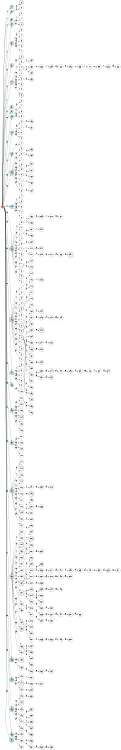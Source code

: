 digraph APTA {
__start0 [label="" shape="none"];

rankdir=LR;
size="8,5";

s0 [style="filled", color="black", fillcolor="#ff817b" shape="circle", label="0"];
s1 [style="rounded,filled", color="black", fillcolor="powderblue" shape="doublecircle", label="1"];
s2 [style="filled", color="black", fillcolor="powderblue" shape="circle", label="2"];
s3 [style="filled", color="black", fillcolor="powderblue" shape="circle", label="3"];
s4 [style="rounded,filled", color="black", fillcolor="powderblue" shape="doublecircle", label="4"];
s5 [style="rounded,filled", color="black", fillcolor="powderblue" shape="doublecircle", label="5"];
s6 [style="rounded,filled", color="black", fillcolor="powderblue" shape="doublecircle", label="6"];
s7 [style="rounded,filled", color="black", fillcolor="powderblue" shape="doublecircle", label="7"];
s8 [style="rounded,filled", color="black", fillcolor="powderblue" shape="doublecircle", label="8"];
s9 [style="filled", color="black", fillcolor="powderblue" shape="circle", label="9"];
s10 [style="filled", color="black", fillcolor="powderblue" shape="circle", label="10"];
s11 [style="filled", color="black", fillcolor="powderblue" shape="circle", label="11"];
s12 [style="filled", color="black", fillcolor="powderblue" shape="circle", label="12"];
s13 [style="rounded,filled", color="black", fillcolor="powderblue" shape="doublecircle", label="13"];
s14 [style="filled", color="black", fillcolor="powderblue" shape="circle", label="14"];
s15 [style="rounded,filled", color="black", fillcolor="powderblue" shape="doublecircle", label="15"];
s16 [style="rounded,filled", color="black", fillcolor="powderblue" shape="doublecircle", label="16"];
s17 [style="filled", color="black", fillcolor="powderblue" shape="circle", label="17"];
s18 [style="filled", color="black", fillcolor="powderblue" shape="circle", label="18"];
s19 [style="filled", color="black", fillcolor="powderblue" shape="circle", label="19"];
s20 [style="filled", color="black", fillcolor="powderblue" shape="circle", label="20"];
s21 [style="rounded,filled", color="black", fillcolor="powderblue" shape="doublecircle", label="21"];
s22 [style="rounded,filled", color="black", fillcolor="powderblue" shape="doublecircle", label="22"];
s23 [style="rounded,filled", color="black", fillcolor="powderblue" shape="doublecircle", label="23"];
s24 [style="rounded,filled", color="black", fillcolor="powderblue" shape="doublecircle", label="24"];
s25 [style="rounded,filled", color="black", fillcolor="powderblue" shape="doublecircle", label="25"];
s26 [style="filled", color="black", fillcolor="powderblue" shape="circle", label="26"];
s27 [style="rounded,filled", color="black", fillcolor="powderblue" shape="doublecircle", label="27"];
s28 [style="rounded,filled", color="black", fillcolor="white" shape="doublecircle", label="28"];
s29 [style="filled", color="black", fillcolor="white" shape="circle", label="29"];
s30 [style="filled", color="black", fillcolor="white" shape="circle", label="30"];
s31 [style="filled", color="black", fillcolor="white" shape="circle", label="31"];
s32 [style="rounded,filled", color="black", fillcolor="white" shape="doublecircle", label="32"];
s33 [style="filled", color="black", fillcolor="white" shape="circle", label="33"];
s34 [style="filled", color="black", fillcolor="white" shape="circle", label="34"];
s35 [style="filled", color="black", fillcolor="white" shape="circle", label="35"];
s36 [style="filled", color="black", fillcolor="white" shape="circle", label="36"];
s37 [style="filled", color="black", fillcolor="white" shape="circle", label="37"];
s38 [style="rounded,filled", color="black", fillcolor="white" shape="doublecircle", label="38"];
s39 [style="filled", color="black", fillcolor="white" shape="circle", label="39"];
s40 [style="rounded,filled", color="black", fillcolor="white" shape="doublecircle", label="40"];
s41 [style="filled", color="black", fillcolor="white" shape="circle", label="41"];
s42 [style="filled", color="black", fillcolor="white" shape="circle", label="42"];
s43 [style="filled", color="black", fillcolor="white" shape="circle", label="43"];
s44 [style="filled", color="black", fillcolor="white" shape="circle", label="44"];
s45 [style="rounded,filled", color="black", fillcolor="white" shape="doublecircle", label="45"];
s46 [style="filled", color="black", fillcolor="white" shape="circle", label="46"];
s47 [style="filled", color="black", fillcolor="white" shape="circle", label="47"];
s48 [style="filled", color="black", fillcolor="white" shape="circle", label="48"];
s49 [style="filled", color="black", fillcolor="white" shape="circle", label="49"];
s50 [style="filled", color="black", fillcolor="white" shape="circle", label="50"];
s51 [style="filled", color="black", fillcolor="white" shape="circle", label="51"];
s52 [style="filled", color="black", fillcolor="white" shape="circle", label="52"];
s53 [style="filled", color="black", fillcolor="white" shape="circle", label="53"];
s54 [style="filled", color="black", fillcolor="white" shape="circle", label="54"];
s55 [style="filled", color="black", fillcolor="white" shape="circle", label="55"];
s56 [style="filled", color="black", fillcolor="white" shape="circle", label="56"];
s57 [style="filled", color="black", fillcolor="white" shape="circle", label="57"];
s58 [style="filled", color="black", fillcolor="white" shape="circle", label="58"];
s59 [style="filled", color="black", fillcolor="white" shape="circle", label="59"];
s60 [style="filled", color="black", fillcolor="white" shape="circle", label="60"];
s61 [style="filled", color="black", fillcolor="white" shape="circle", label="61"];
s62 [style="filled", color="black", fillcolor="white" shape="circle", label="62"];
s63 [style="filled", color="black", fillcolor="white" shape="circle", label="63"];
s64 [style="filled", color="black", fillcolor="white" shape="circle", label="64"];
s65 [style="filled", color="black", fillcolor="white" shape="circle", label="65"];
s66 [style="filled", color="black", fillcolor="white" shape="circle", label="66"];
s67 [style="filled", color="black", fillcolor="white" shape="circle", label="67"];
s68 [style="filled", color="black", fillcolor="white" shape="circle", label="68"];
s69 [style="filled", color="black", fillcolor="white" shape="circle", label="69"];
s70 [style="filled", color="black", fillcolor="white" shape="circle", label="70"];
s71 [style="filled", color="black", fillcolor="white" shape="circle", label="71"];
s72 [style="filled", color="black", fillcolor="white" shape="circle", label="72"];
s73 [style="filled", color="black", fillcolor="white" shape="circle", label="73"];
s74 [style="filled", color="black", fillcolor="white" shape="circle", label="74"];
s75 [style="filled", color="black", fillcolor="white" shape="circle", label="75"];
s76 [style="filled", color="black", fillcolor="white" shape="circle", label="76"];
s77 [style="rounded,filled", color="black", fillcolor="white" shape="doublecircle", label="77"];
s78 [style="filled", color="black", fillcolor="white" shape="circle", label="78"];
s79 [style="rounded,filled", color="black", fillcolor="white" shape="doublecircle", label="79"];
s80 [style="filled", color="black", fillcolor="white" shape="circle", label="80"];
s81 [style="filled", color="black", fillcolor="white" shape="circle", label="81"];
s82 [style="filled", color="black", fillcolor="white" shape="circle", label="82"];
s83 [style="filled", color="black", fillcolor="white" shape="circle", label="83"];
s84 [style="filled", color="black", fillcolor="white" shape="circle", label="84"];
s85 [style="rounded,filled", color="black", fillcolor="white" shape="doublecircle", label="85"];
s86 [style="filled", color="black", fillcolor="white" shape="circle", label="86"];
s87 [style="filled", color="black", fillcolor="white" shape="circle", label="87"];
s88 [style="rounded,filled", color="black", fillcolor="white" shape="doublecircle", label="88"];
s89 [style="rounded,filled", color="black", fillcolor="white" shape="doublecircle", label="89"];
s90 [style="rounded,filled", color="black", fillcolor="white" shape="doublecircle", label="90"];
s91 [style="filled", color="black", fillcolor="white" shape="circle", label="91"];
s92 [style="rounded,filled", color="black", fillcolor="white" shape="doublecircle", label="92"];
s93 [style="filled", color="black", fillcolor="white" shape="circle", label="93"];
s94 [style="filled", color="black", fillcolor="white" shape="circle", label="94"];
s95 [style="filled", color="black", fillcolor="white" shape="circle", label="95"];
s96 [style="filled", color="black", fillcolor="white" shape="circle", label="96"];
s97 [style="filled", color="black", fillcolor="white" shape="circle", label="97"];
s98 [style="filled", color="black", fillcolor="white" shape="circle", label="98"];
s99 [style="filled", color="black", fillcolor="white" shape="circle", label="99"];
s100 [style="filled", color="black", fillcolor="white" shape="circle", label="100"];
s101 [style="filled", color="black", fillcolor="white" shape="circle", label="101"];
s102 [style="filled", color="black", fillcolor="white" shape="circle", label="102"];
s103 [style="filled", color="black", fillcolor="white" shape="circle", label="103"];
s104 [style="rounded,filled", color="black", fillcolor="white" shape="doublecircle", label="104"];
s105 [style="filled", color="black", fillcolor="white" shape="circle", label="105"];
s106 [style="filled", color="black", fillcolor="white" shape="circle", label="106"];
s107 [style="filled", color="black", fillcolor="white" shape="circle", label="107"];
s108 [style="filled", color="black", fillcolor="white" shape="circle", label="108"];
s109 [style="filled", color="black", fillcolor="white" shape="circle", label="109"];
s110 [style="filled", color="black", fillcolor="white" shape="circle", label="110"];
s111 [style="filled", color="black", fillcolor="white" shape="circle", label="111"];
s112 [style="rounded,filled", color="black", fillcolor="white" shape="doublecircle", label="112"];
s113 [style="filled", color="black", fillcolor="white" shape="circle", label="113"];
s114 [style="filled", color="black", fillcolor="white" shape="circle", label="114"];
s115 [style="filled", color="black", fillcolor="white" shape="circle", label="115"];
s116 [style="filled", color="black", fillcolor="white" shape="circle", label="116"];
s117 [style="filled", color="black", fillcolor="white" shape="circle", label="117"];
s118 [style="filled", color="black", fillcolor="white" shape="circle", label="118"];
s119 [style="filled", color="black", fillcolor="white" shape="circle", label="119"];
s120 [style="filled", color="black", fillcolor="white" shape="circle", label="120"];
s121 [style="filled", color="black", fillcolor="white" shape="circle", label="121"];
s122 [style="filled", color="black", fillcolor="white" shape="circle", label="122"];
s123 [style="filled", color="black", fillcolor="white" shape="circle", label="123"];
s124 [style="rounded,filled", color="black", fillcolor="white" shape="doublecircle", label="124"];
s125 [style="filled", color="black", fillcolor="white" shape="circle", label="125"];
s126 [style="filled", color="black", fillcolor="white" shape="circle", label="126"];
s127 [style="filled", color="black", fillcolor="white" shape="circle", label="127"];
s128 [style="filled", color="black", fillcolor="white" shape="circle", label="128"];
s129 [style="filled", color="black", fillcolor="white" shape="circle", label="129"];
s130 [style="rounded,filled", color="black", fillcolor="white" shape="doublecircle", label="130"];
s131 [style="rounded,filled", color="black", fillcolor="white" shape="doublecircle", label="131"];
s132 [style="filled", color="black", fillcolor="white" shape="circle", label="132"];
s133 [style="filled", color="black", fillcolor="white" shape="circle", label="133"];
s134 [style="filled", color="black", fillcolor="white" shape="circle", label="134"];
s135 [style="rounded,filled", color="black", fillcolor="white" shape="doublecircle", label="135"];
s136 [style="filled", color="black", fillcolor="white" shape="circle", label="136"];
s137 [style="filled", color="black", fillcolor="white" shape="circle", label="137"];
s138 [style="rounded,filled", color="black", fillcolor="white" shape="doublecircle", label="138"];
s139 [style="filled", color="black", fillcolor="white" shape="circle", label="139"];
s140 [style="filled", color="black", fillcolor="white" shape="circle", label="140"];
s141 [style="rounded,filled", color="black", fillcolor="white" shape="doublecircle", label="141"];
s142 [style="filled", color="black", fillcolor="white" shape="circle", label="142"];
s143 [style="filled", color="black", fillcolor="white" shape="circle", label="143"];
s144 [style="rounded,filled", color="black", fillcolor="white" shape="doublecircle", label="144"];
s145 [style="filled", color="black", fillcolor="white" shape="circle", label="145"];
s146 [style="filled", color="black", fillcolor="white" shape="circle", label="146"];
s147 [style="filled", color="black", fillcolor="white" shape="circle", label="147"];
s148 [style="filled", color="black", fillcolor="white" shape="circle", label="148"];
s149 [style="filled", color="black", fillcolor="white" shape="circle", label="149"];
s150 [style="filled", color="black", fillcolor="white" shape="circle", label="150"];
s151 [style="filled", color="black", fillcolor="white" shape="circle", label="151"];
s152 [style="filled", color="black", fillcolor="white" shape="circle", label="152"];
s153 [style="filled", color="black", fillcolor="white" shape="circle", label="153"];
s154 [style="filled", color="black", fillcolor="white" shape="circle", label="154"];
s155 [style="filled", color="black", fillcolor="white" shape="circle", label="155"];
s156 [style="filled", color="black", fillcolor="white" shape="circle", label="156"];
s157 [style="filled", color="black", fillcolor="white" shape="circle", label="157"];
s158 [style="filled", color="black", fillcolor="white" shape="circle", label="158"];
s159 [style="filled", color="black", fillcolor="white" shape="circle", label="159"];
s160 [style="filled", color="black", fillcolor="white" shape="circle", label="160"];
s161 [style="filled", color="black", fillcolor="white" shape="circle", label="161"];
s162 [style="filled", color="black", fillcolor="white" shape="circle", label="162"];
s163 [style="filled", color="black", fillcolor="white" shape="circle", label="163"];
s164 [style="filled", color="black", fillcolor="white" shape="circle", label="164"];
s165 [style="filled", color="black", fillcolor="white" shape="circle", label="165"];
s166 [style="filled", color="black", fillcolor="white" shape="circle", label="166"];
s167 [style="filled", color="black", fillcolor="white" shape="circle", label="167"];
s168 [style="filled", color="black", fillcolor="white" shape="circle", label="168"];
s169 [style="filled", color="black", fillcolor="white" shape="circle", label="169"];
s170 [style="filled", color="black", fillcolor="white" shape="circle", label="170"];
s171 [style="filled", color="black", fillcolor="white" shape="circle", label="171"];
s172 [style="filled", color="black", fillcolor="white" shape="circle", label="172"];
s173 [style="filled", color="black", fillcolor="white" shape="circle", label="173"];
s174 [style="filled", color="black", fillcolor="white" shape="circle", label="174"];
s175 [style="filled", color="black", fillcolor="white" shape="circle", label="175"];
s176 [style="filled", color="black", fillcolor="white" shape="circle", label="176"];
s177 [style="filled", color="black", fillcolor="white" shape="circle", label="177"];
s178 [style="filled", color="black", fillcolor="white" shape="circle", label="178"];
s179 [style="filled", color="black", fillcolor="white" shape="circle", label="179"];
s180 [style="filled", color="black", fillcolor="white" shape="circle", label="180"];
s181 [style="filled", color="black", fillcolor="white" shape="circle", label="181"];
s182 [style="filled", color="black", fillcolor="white" shape="circle", label="182"];
s183 [style="filled", color="black", fillcolor="white" shape="circle", label="183"];
s184 [style="filled", color="black", fillcolor="white" shape="circle", label="184"];
s185 [style="filled", color="black", fillcolor="white" shape="circle", label="185"];
s186 [style="rounded,filled", color="black", fillcolor="white" shape="doublecircle", label="186"];
s187 [style="filled", color="black", fillcolor="white" shape="circle", label="187"];
s188 [style="filled", color="black", fillcolor="white" shape="circle", label="188"];
s189 [style="filled", color="black", fillcolor="white" shape="circle", label="189"];
s190 [style="filled", color="black", fillcolor="white" shape="circle", label="190"];
s191 [style="filled", color="black", fillcolor="white" shape="circle", label="191"];
s192 [style="filled", color="black", fillcolor="white" shape="circle", label="192"];
s193 [style="filled", color="black", fillcolor="white" shape="circle", label="193"];
s194 [style="filled", color="black", fillcolor="white" shape="circle", label="194"];
s195 [style="filled", color="black", fillcolor="white" shape="circle", label="195"];
s196 [style="filled", color="black", fillcolor="white" shape="circle", label="196"];
s197 [style="filled", color="black", fillcolor="white" shape="circle", label="197"];
s198 [style="rounded,filled", color="black", fillcolor="white" shape="doublecircle", label="198"];
s199 [style="filled", color="black", fillcolor="white" shape="circle", label="199"];
s200 [style="filled", color="black", fillcolor="white" shape="circle", label="200"];
s201 [style="filled", color="black", fillcolor="white" shape="circle", label="201"];
s202 [style="filled", color="black", fillcolor="white" shape="circle", label="202"];
s203 [style="filled", color="black", fillcolor="white" shape="circle", label="203"];
s204 [style="filled", color="black", fillcolor="white" shape="circle", label="204"];
s205 [style="rounded,filled", color="black", fillcolor="white" shape="doublecircle", label="205"];
s206 [style="filled", color="black", fillcolor="white" shape="circle", label="206"];
s207 [style="filled", color="black", fillcolor="white" shape="circle", label="207"];
s208 [style="filled", color="black", fillcolor="white" shape="circle", label="208"];
s209 [style="filled", color="black", fillcolor="white" shape="circle", label="209"];
s210 [style="filled", color="black", fillcolor="white" shape="circle", label="210"];
s211 [style="filled", color="black", fillcolor="white" shape="circle", label="211"];
s212 [style="filled", color="black", fillcolor="white" shape="circle", label="212"];
s213 [style="filled", color="black", fillcolor="white" shape="circle", label="213"];
s214 [style="filled", color="black", fillcolor="white" shape="circle", label="214"];
s215 [style="filled", color="black", fillcolor="white" shape="circle", label="215"];
s216 [style="filled", color="black", fillcolor="white" shape="circle", label="216"];
s217 [style="filled", color="black", fillcolor="white" shape="circle", label="217"];
s218 [style="filled", color="black", fillcolor="white" shape="circle", label="218"];
s219 [style="filled", color="black", fillcolor="white" shape="circle", label="219"];
s220 [style="filled", color="black", fillcolor="white" shape="circle", label="220"];
s221 [style="filled", color="black", fillcolor="white" shape="circle", label="221"];
s222 [style="filled", color="black", fillcolor="white" shape="circle", label="222"];
s223 [style="filled", color="black", fillcolor="white" shape="circle", label="223"];
s224 [style="filled", color="black", fillcolor="white" shape="circle", label="224"];
s225 [style="filled", color="black", fillcolor="white" shape="circle", label="225"];
s226 [style="filled", color="black", fillcolor="white" shape="circle", label="226"];
s227 [style="filled", color="black", fillcolor="white" shape="circle", label="227"];
s228 [style="filled", color="black", fillcolor="white" shape="circle", label="228"];
s229 [style="filled", color="black", fillcolor="white" shape="circle", label="229"];
s230 [style="filled", color="black", fillcolor="white" shape="circle", label="230"];
s231 [style="filled", color="black", fillcolor="white" shape="circle", label="231"];
s232 [style="filled", color="black", fillcolor="white" shape="circle", label="232"];
s233 [style="filled", color="black", fillcolor="white" shape="circle", label="233"];
s234 [style="filled", color="black", fillcolor="white" shape="circle", label="234"];
s235 [style="filled", color="black", fillcolor="white" shape="circle", label="235"];
s236 [style="filled", color="black", fillcolor="white" shape="circle", label="236"];
s237 [style="filled", color="black", fillcolor="white" shape="circle", label="237"];
s238 [style="filled", color="black", fillcolor="white" shape="circle", label="238"];
s239 [style="filled", color="black", fillcolor="white" shape="circle", label="239"];
s240 [style="filled", color="black", fillcolor="white" shape="circle", label="240"];
s241 [style="filled", color="black", fillcolor="white" shape="circle", label="241"];
s242 [style="filled", color="black", fillcolor="white" shape="circle", label="242"];
s243 [style="filled", color="black", fillcolor="white" shape="circle", label="243"];
s244 [style="filled", color="black", fillcolor="white" shape="circle", label="244"];
s245 [style="filled", color="black", fillcolor="white" shape="circle", label="245"];
s246 [style="rounded,filled", color="black", fillcolor="white" shape="doublecircle", label="246"];
s247 [style="filled", color="black", fillcolor="white" shape="circle", label="247"];
s248 [style="filled", color="black", fillcolor="white" shape="circle", label="248"];
s249 [style="filled", color="black", fillcolor="white" shape="circle", label="249"];
s250 [style="filled", color="black", fillcolor="white" shape="circle", label="250"];
s251 [style="filled", color="black", fillcolor="white" shape="circle", label="251"];
s252 [style="filled", color="black", fillcolor="white" shape="circle", label="252"];
s253 [style="filled", color="black", fillcolor="white" shape="circle", label="253"];
s254 [style="filled", color="black", fillcolor="white" shape="circle", label="254"];
s255 [style="filled", color="black", fillcolor="white" shape="circle", label="255"];
s256 [style="filled", color="black", fillcolor="white" shape="circle", label="256"];
s257 [style="filled", color="black", fillcolor="white" shape="circle", label="257"];
s258 [style="filled", color="black", fillcolor="white" shape="circle", label="258"];
s259 [style="filled", color="black", fillcolor="white" shape="circle", label="259"];
s260 [style="filled", color="black", fillcolor="white" shape="circle", label="260"];
s261 [style="filled", color="black", fillcolor="white" shape="circle", label="261"];
s262 [style="filled", color="black", fillcolor="white" shape="circle", label="262"];
s263 [style="filled", color="black", fillcolor="white" shape="circle", label="263"];
s264 [style="filled", color="black", fillcolor="white" shape="circle", label="264"];
s265 [style="filled", color="black", fillcolor="white" shape="circle", label="265"];
s266 [style="filled", color="black", fillcolor="white" shape="circle", label="266"];
s267 [style="filled", color="black", fillcolor="white" shape="circle", label="267"];
s268 [style="filled", color="black", fillcolor="white" shape="circle", label="268"];
s269 [style="filled", color="black", fillcolor="white" shape="circle", label="269"];
s270 [style="filled", color="black", fillcolor="white" shape="circle", label="270"];
s271 [style="filled", color="black", fillcolor="white" shape="circle", label="271"];
s272 [style="filled", color="black", fillcolor="white" shape="circle", label="272"];
s273 [style="filled", color="black", fillcolor="white" shape="circle", label="273"];
s274 [style="filled", color="black", fillcolor="white" shape="circle", label="274"];
s275 [style="filled", color="black", fillcolor="white" shape="circle", label="275"];
s276 [style="filled", color="black", fillcolor="white" shape="circle", label="276"];
s277 [style="filled", color="black", fillcolor="white" shape="circle", label="277"];
s278 [style="filled", color="black", fillcolor="white" shape="circle", label="278"];
s279 [style="filled", color="black", fillcolor="white" shape="circle", label="279"];
s280 [style="filled", color="black", fillcolor="white" shape="circle", label="280"];
s281 [style="filled", color="black", fillcolor="white" shape="circle", label="281"];
s282 [style="filled", color="black", fillcolor="white" shape="circle", label="282"];
s283 [style="filled", color="black", fillcolor="white" shape="circle", label="283"];
s284 [style="filled", color="black", fillcolor="white" shape="circle", label="284"];
s285 [style="filled", color="black", fillcolor="white" shape="circle", label="285"];
s286 [style="filled", color="black", fillcolor="white" shape="circle", label="286"];
s287 [style="filled", color="black", fillcolor="white" shape="circle", label="287"];
s288 [style="filled", color="black", fillcolor="white" shape="circle", label="288"];
s289 [style="filled", color="black", fillcolor="white" shape="circle", label="289"];
s290 [style="filled", color="black", fillcolor="white" shape="circle", label="290"];
s291 [style="filled", color="black", fillcolor="white" shape="circle", label="291"];
s292 [style="filled", color="black", fillcolor="white" shape="circle", label="292"];
s293 [style="filled", color="black", fillcolor="white" shape="circle", label="293"];
s294 [style="filled", color="black", fillcolor="white" shape="circle", label="294"];
s295 [style="filled", color="black", fillcolor="white" shape="circle", label="295"];
s296 [style="filled", color="black", fillcolor="white" shape="circle", label="296"];
s297 [style="rounded,filled", color="black", fillcolor="white" shape="doublecircle", label="297"];
s298 [style="filled", color="black", fillcolor="white" shape="circle", label="298"];
s299 [style="filled", color="black", fillcolor="white" shape="circle", label="299"];
s300 [style="filled", color="black", fillcolor="white" shape="circle", label="300"];
s301 [style="filled", color="black", fillcolor="white" shape="circle", label="301"];
s302 [style="filled", color="black", fillcolor="white" shape="circle", label="302"];
s303 [style="filled", color="black", fillcolor="white" shape="circle", label="303"];
s304 [style="filled", color="black", fillcolor="white" shape="circle", label="304"];
s305 [style="filled", color="black", fillcolor="white" shape="circle", label="305"];
s306 [style="filled", color="black", fillcolor="white" shape="circle", label="306"];
s307 [style="filled", color="black", fillcolor="white" shape="circle", label="307"];
s308 [style="filled", color="black", fillcolor="white" shape="circle", label="308"];
s309 [style="filled", color="black", fillcolor="white" shape="circle", label="309"];
s310 [style="filled", color="black", fillcolor="white" shape="circle", label="310"];
s311 [style="filled", color="black", fillcolor="white" shape="circle", label="311"];
s312 [style="filled", color="black", fillcolor="white" shape="circle", label="312"];
s313 [style="filled", color="black", fillcolor="white" shape="circle", label="313"];
s314 [style="filled", color="black", fillcolor="white" shape="circle", label="314"];
s315 [style="filled", color="black", fillcolor="white" shape="circle", label="315"];
s316 [style="filled", color="black", fillcolor="white" shape="circle", label="316"];
s317 [style="filled", color="black", fillcolor="white" shape="circle", label="317"];
s0 -> s1 [label="0"];
s0 -> s2 [label="1"];
s0 -> s3 [label="2"];
s0 -> s4 [label="4"];
s0 -> s5 [label="5"];
s0 -> s6 [label="6"];
s0 -> s7 [label="7"];
s0 -> s8 [label="9"];
s0 -> s9 [label="12"];
s0 -> s10 [label="13"];
s0 -> s11 [label="14"];
s0 -> s12 [label="15"];
s0 -> s13 [label="16"];
s0 -> s14 [label="17"];
s0 -> s15 [label="18"];
s0 -> s16 [label="19"];
s0 -> s17 [label="20"];
s0 -> s18 [label="21"];
s0 -> s19 [label="22"];
s0 -> s20 [label="23"];
s0 -> s21 [label="24"];
s0 -> s22 [label="25"];
s0 -> s23 [label="26"];
s0 -> s24 [label="27"];
s0 -> s25 [label="28"];
s0 -> s26 [label="29"];
s0 -> s27 [label="30"];
s2 -> s28 [label="5"];
s2 -> s29 [label="6"];
s4 -> s30 [label="7"];
s4 -> s31 [label="19"];
s4 -> s32 [label="27"];
s5 -> s33 [label="3"];
s5 -> s34 [label="16"];
s5 -> s35 [label="19"];
s5 -> s36 [label="24"];
s5 -> s37 [label="25"];
s6 -> s38 [label="28"];
s7 -> s39 [label="1"];
s7 -> s40 [label="18"];
s7 -> s41 [label="19"];
s7 -> s42 [label="22"];
s7 -> s43 [label="24"];
s7 -> s44 [label="25"];
s7 -> s45 [label="27"];
s9 -> s46 [label="9"];
s10 -> s47 [label="14"];
s10 -> s48 [label="16"];
s10 -> s49 [label="19"];
s11 -> s50 [label="5"];
s11 -> s51 [label="7"];
s11 -> s52 [label="19"];
s11 -> s53 [label="25"];
s12 -> s54 [label="19"];
s13 -> s55 [label="18"];
s13 -> s56 [label="19"];
s13 -> s57 [label="20"];
s13 -> s58 [label="23"];
s13 -> s59 [label="24"];
s13 -> s60 [label="25"];
s13 -> s61 [label="27"];
s13 -> s62 [label="28"];
s13 -> s63 [label="29"];
s14 -> s64 [label="4"];
s14 -> s65 [label="16"];
s14 -> s66 [label="18"];
s14 -> s67 [label="19"];
s14 -> s68 [label="20"];
s15 -> s69 [label="4"];
s15 -> s70 [label="5"];
s15 -> s71 [label="7"];
s15 -> s72 [label="16"];
s15 -> s73 [label="17"];
s15 -> s74 [label="19"];
s15 -> s75 [label="21"];
s15 -> s76 [label="22"];
s15 -> s77 [label="24"];
s15 -> s78 [label="25"];
s15 -> s79 [label="27"];
s15 -> s80 [label="28"];
s16 -> s81 [label="5"];
s16 -> s82 [label="7"];
s16 -> s83 [label="16"];
s16 -> s84 [label="17"];
s16 -> s85 [label="18"];
s16 -> s86 [label="20"];
s16 -> s87 [label="21"];
s16 -> s88 [label="22"];
s16 -> s89 [label="24"];
s16 -> s90 [label="25"];
s16 -> s91 [label="27"];
s16 -> s92 [label="28"];
s16 -> s93 [label="29"];
s16 -> s94 [label="31"];
s17 -> s95 [label="7"];
s17 -> s96 [label="16"];
s17 -> s97 [label="18"];
s17 -> s98 [label="19"];
s17 -> s99 [label="25"];
s18 -> s100 [label="19"];
s19 -> s101 [label="19"];
s19 -> s102 [label="23"];
s19 -> s103 [label="24"];
s19 -> s104 [label="25"];
s19 -> s105 [label="28"];
s19 -> s106 [label="29"];
s20 -> s107 [label="19"];
s20 -> s108 [label="22"];
s20 -> s109 [label="24"];
s20 -> s110 [label="25"];
s21 -> s111 [label="5"];
s21 -> s112 [label="7"];
s21 -> s113 [label="16"];
s21 -> s114 [label="17"];
s21 -> s115 [label="18"];
s21 -> s116 [label="19"];
s21 -> s117 [label="22"];
s21 -> s118 [label="23"];
s21 -> s119 [label="25"];
s21 -> s120 [label="27"];
s21 -> s121 [label="29"];
s22 -> s122 [label="0"];
s22 -> s123 [label="5"];
s22 -> s124 [label="7"];
s22 -> s125 [label="13"];
s22 -> s126 [label="14"];
s22 -> s127 [label="15"];
s22 -> s128 [label="16"];
s22 -> s129 [label="17"];
s22 -> s130 [label="18"];
s22 -> s131 [label="19"];
s22 -> s132 [label="22"];
s22 -> s133 [label="23"];
s22 -> s134 [label="24"];
s22 -> s135 [label="27"];
s22 -> s136 [label="28"];
s22 -> s137 [label="29"];
s23 -> s138 [label="25"];
s23 -> s139 [label="27"];
s24 -> s140 [label="18"];
s24 -> s141 [label="19"];
s24 -> s142 [label="31"];
s25 -> s143 [label="18"];
s25 -> s144 [label="19"];
s25 -> s145 [label="23"];
s25 -> s146 [label="24"];
s25 -> s147 [label="25"];
s25 -> s148 [label="29"];
s26 -> s149 [label="19"];
s26 -> s150 [label="25"];
s26 -> s151 [label="28"];
s39 -> s152 [label="4"];
s40 -> s153 [label="7"];
s40 -> s154 [label="19"];
s42 -> s155 [label="25"];
s50 -> s156 [label="25"];
s51 -> s157 [label="19"];
s56 -> s158 [label="0"];
s56 -> s159 [label="20"];
s59 -> s160 [label="25"];
s60 -> s161 [label="19"];
s60 -> s162 [label="28"];
s61 -> s163 [label="7"];
s63 -> s164 [label="19"];
s69 -> s165 [label="7"];
s69 -> s166 [label="14"];
s71 -> s167 [label="18"];
s71 -> s168 [label="28"];
s73 -> s169 [label="19"];
s74 -> s170 [label="17"];
s74 -> s171 [label="18"];
s77 -> s172 [label="25"];
s77 -> s173 [label="28"];
s81 -> s174 [label="19"];
s82 -> s175 [label="18"];
s83 -> s176 [label="5"];
s85 -> s177 [label="25"];
s85 -> s178 [label="27"];
s88 -> s179 [label="19"];
s89 -> s180 [label="16"];
s89 -> s181 [label="19"];
s89 -> s182 [label="25"];
s90 -> s183 [label="14"];
s90 -> s184 [label="17"];
s90 -> s185 [label="18"];
s90 -> s186 [label="19"];
s90 -> s187 [label="23"];
s90 -> s188 [label="24"];
s90 -> s189 [label="27"];
s90 -> s190 [label="28"];
s90 -> s191 [label="31"];
s93 -> s192 [label="19"];
s96 -> s193 [label="25"];
s97 -> s194 [label="19"];
s101 -> s195 [label="22"];
s101 -> s196 [label="25"];
s115 -> s197 [label="24"];
s116 -> s198 [label="28"];
s119 -> s199 [label="19"];
s119 -> s200 [label="24"];
s119 -> s201 [label="28"];
s120 -> s202 [label="14"];
s124 -> s203 [label="19"];
s125 -> s204 [label="11"];
s126 -> s205 [label="19"];
s126 -> s206 [label="25"];
s127 -> s207 [label="19"];
s130 -> s208 [label="5"];
s130 -> s209 [label="17"];
s130 -> s210 [label="19"];
s130 -> s211 [label="24"];
s130 -> s212 [label="25"];
s131 -> s213 [label="16"];
s131 -> s214 [label="25"];
s131 -> s215 [label="28"];
s132 -> s216 [label="16"];
s132 -> s217 [label="23"];
s134 -> s218 [label="5"];
s134 -> s219 [label="7"];
s134 -> s220 [label="16"];
s134 -> s221 [label="25"];
s136 -> s222 [label="22"];
s136 -> s223 [label="24"];
s136 -> s224 [label="25"];
s136 -> s225 [label="29"];
s139 -> s226 [label="25"];
s140 -> s227 [label="17"];
s141 -> s228 [label="25"];
s142 -> s229 [label="28"];
s143 -> s230 [label="25"];
s146 -> s231 [label="25"];
s147 -> s232 [label="19"];
s147 -> s233 [label="24"];
s147 -> s234 [label="28"];
s148 -> s235 [label="25"];
s150 -> s236 [label="19"];
s150 -> s237 [label="28"];
s153 -> s238 [label="18"];
s165 -> s239 [label="18"];
s167 -> s240 [label="7"];
s170 -> s241 [label="18"];
s171 -> s242 [label="19"];
s175 -> s243 [label="7"];
s180 -> s244 [label="14"];
s181 -> s245 [label="25"];
s183 -> s246 [label="25"];
s185 -> s247 [label="16"];
s186 -> s248 [label="25"];
s188 -> s249 [label="18"];
s190 -> s250 [label="24"];
s190 -> s251 [label="25"];
s197 -> s252 [label="18"];
s200 -> s253 [label="25"];
s207 -> s254 [label="26"];
s210 -> s255 [label="18"];
s210 -> s256 [label="24"];
s211 -> s257 [label="18"];
s212 -> s258 [label="18"];
s214 -> s259 [label="19"];
s214 -> s260 [label="24"];
s214 -> s261 [label="29"];
s215 -> s262 [label="29"];
s216 -> s263 [label="5"];
s217 -> s264 [label="22"];
s221 -> s265 [label="24"];
s226 -> s266 [label="28"];
s228 -> s267 [label="18"];
s237 -> s268 [label="19"];
s238 -> s269 [label="7"];
s239 -> s270 [label="7"];
s242 -> s271 [label="18"];
s245 -> s272 [label="24"];
s247 -> s273 [label="22"];
s250 -> s274 [label="25"];
s251 -> s275 [label="24"];
s252 -> s276 [label="19"];
s256 -> s277 [label="18"];
s257 -> s278 [label="25"];
s259 -> s279 [label="25"];
s262 -> s280 [label="19"];
s263 -> s281 [label="16"];
s264 -> s282 [label="19"];
s265 -> s283 [label="25"];
s266 -> s284 [label="29"];
s268 -> s285 [label="25"];
s269 -> s286 [label="18"];
s270 -> s287 [label="18"];
s271 -> s288 [label="19"];
s272 -> s289 [label="25"];
s274 -> s290 [label="24"];
s277 -> s291 [label="19"];
s278 -> s292 [label="28"];
s279 -> s293 [label="18"];
s281 -> s294 [label="19"];
s283 -> s295 [label="24"];
s286 -> s296 [label="19"];
s288 -> s297 [label="18"];
s290 -> s298 [label="25"];
s291 -> s299 [label="24"];
s292 -> s300 [label="29"];
s294 -> s301 [label="28"];
s295 -> s302 [label="25"];
s296 -> s303 [label="27"];
s298 -> s304 [label="24"];
s299 -> s305 [label="19"];
s301 -> s306 [label="19"];
s303 -> s307 [label="7"];
s304 -> s308 [label="25"];
s305 -> s309 [label="24"];
s307 -> s310 [label="18"];
s308 -> s311 [label="24"];
s309 -> s312 [label="18"];
s310 -> s313 [label="7"];
s311 -> s314 [label="19"];
s312 -> s315 [label="24"];
s313 -> s316 [label="19"];
s315 -> s317 [label="18"];

}